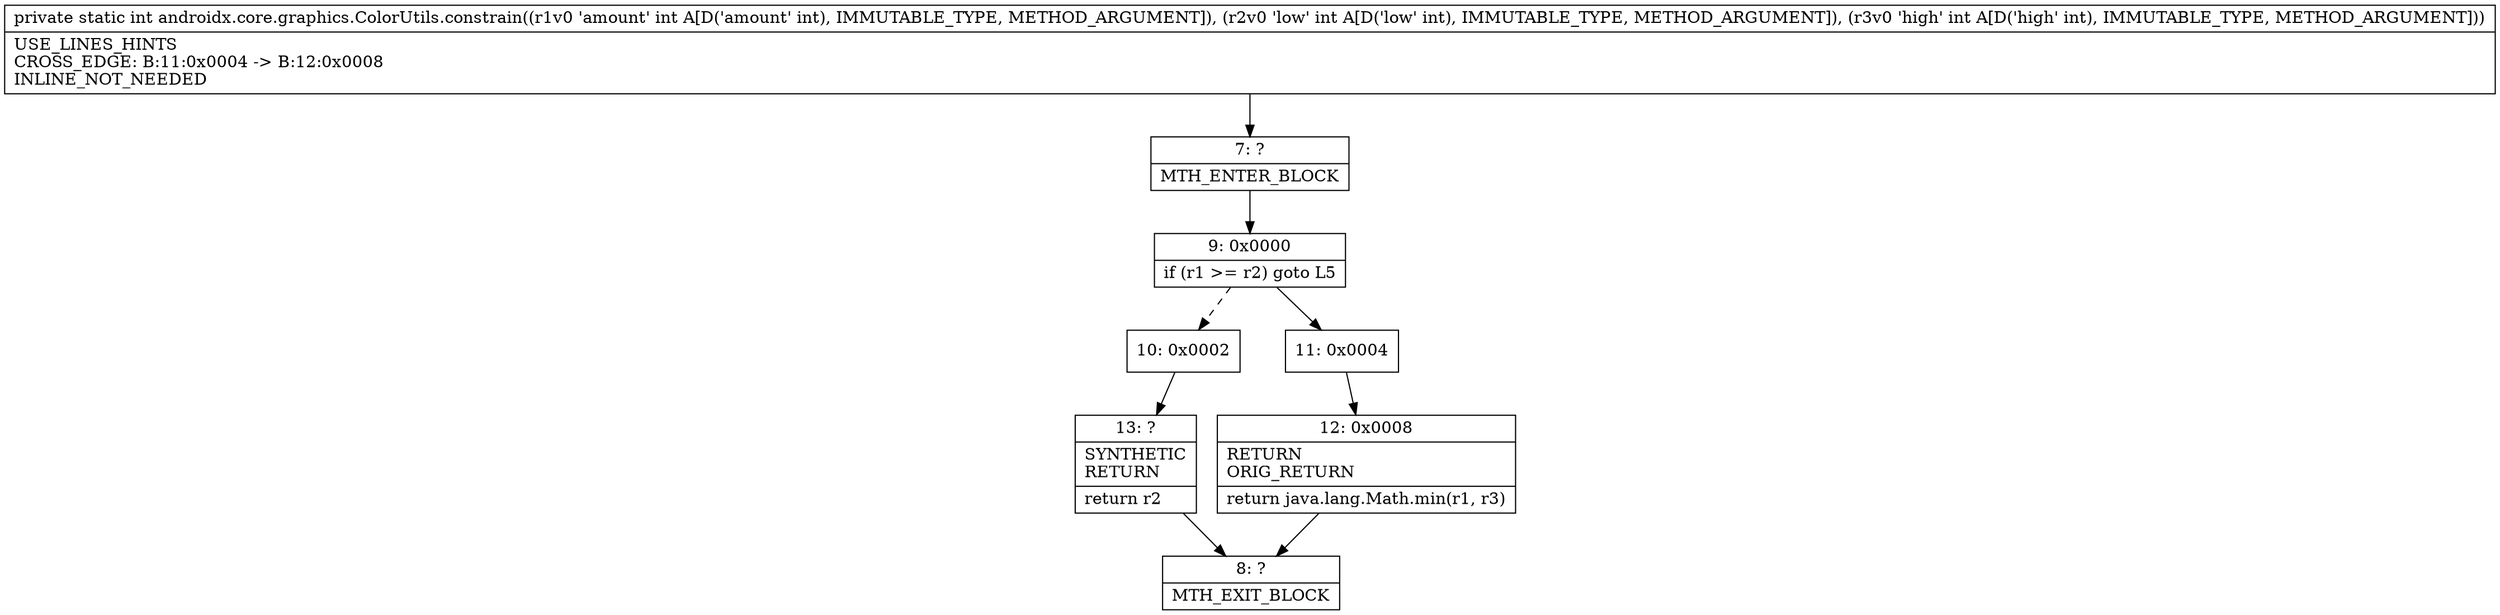 digraph "CFG forandroidx.core.graphics.ColorUtils.constrain(III)I" {
Node_7 [shape=record,label="{7\:\ ?|MTH_ENTER_BLOCK\l}"];
Node_9 [shape=record,label="{9\:\ 0x0000|if (r1 \>= r2) goto L5\l}"];
Node_10 [shape=record,label="{10\:\ 0x0002}"];
Node_13 [shape=record,label="{13\:\ ?|SYNTHETIC\lRETURN\l|return r2\l}"];
Node_8 [shape=record,label="{8\:\ ?|MTH_EXIT_BLOCK\l}"];
Node_11 [shape=record,label="{11\:\ 0x0004}"];
Node_12 [shape=record,label="{12\:\ 0x0008|RETURN\lORIG_RETURN\l|return java.lang.Math.min(r1, r3)\l}"];
MethodNode[shape=record,label="{private static int androidx.core.graphics.ColorUtils.constrain((r1v0 'amount' int A[D('amount' int), IMMUTABLE_TYPE, METHOD_ARGUMENT]), (r2v0 'low' int A[D('low' int), IMMUTABLE_TYPE, METHOD_ARGUMENT]), (r3v0 'high' int A[D('high' int), IMMUTABLE_TYPE, METHOD_ARGUMENT]))  | USE_LINES_HINTS\lCROSS_EDGE: B:11:0x0004 \-\> B:12:0x0008\lINLINE_NOT_NEEDED\l}"];
MethodNode -> Node_7;Node_7 -> Node_9;
Node_9 -> Node_10[style=dashed];
Node_9 -> Node_11;
Node_10 -> Node_13;
Node_13 -> Node_8;
Node_11 -> Node_12;
Node_12 -> Node_8;
}

